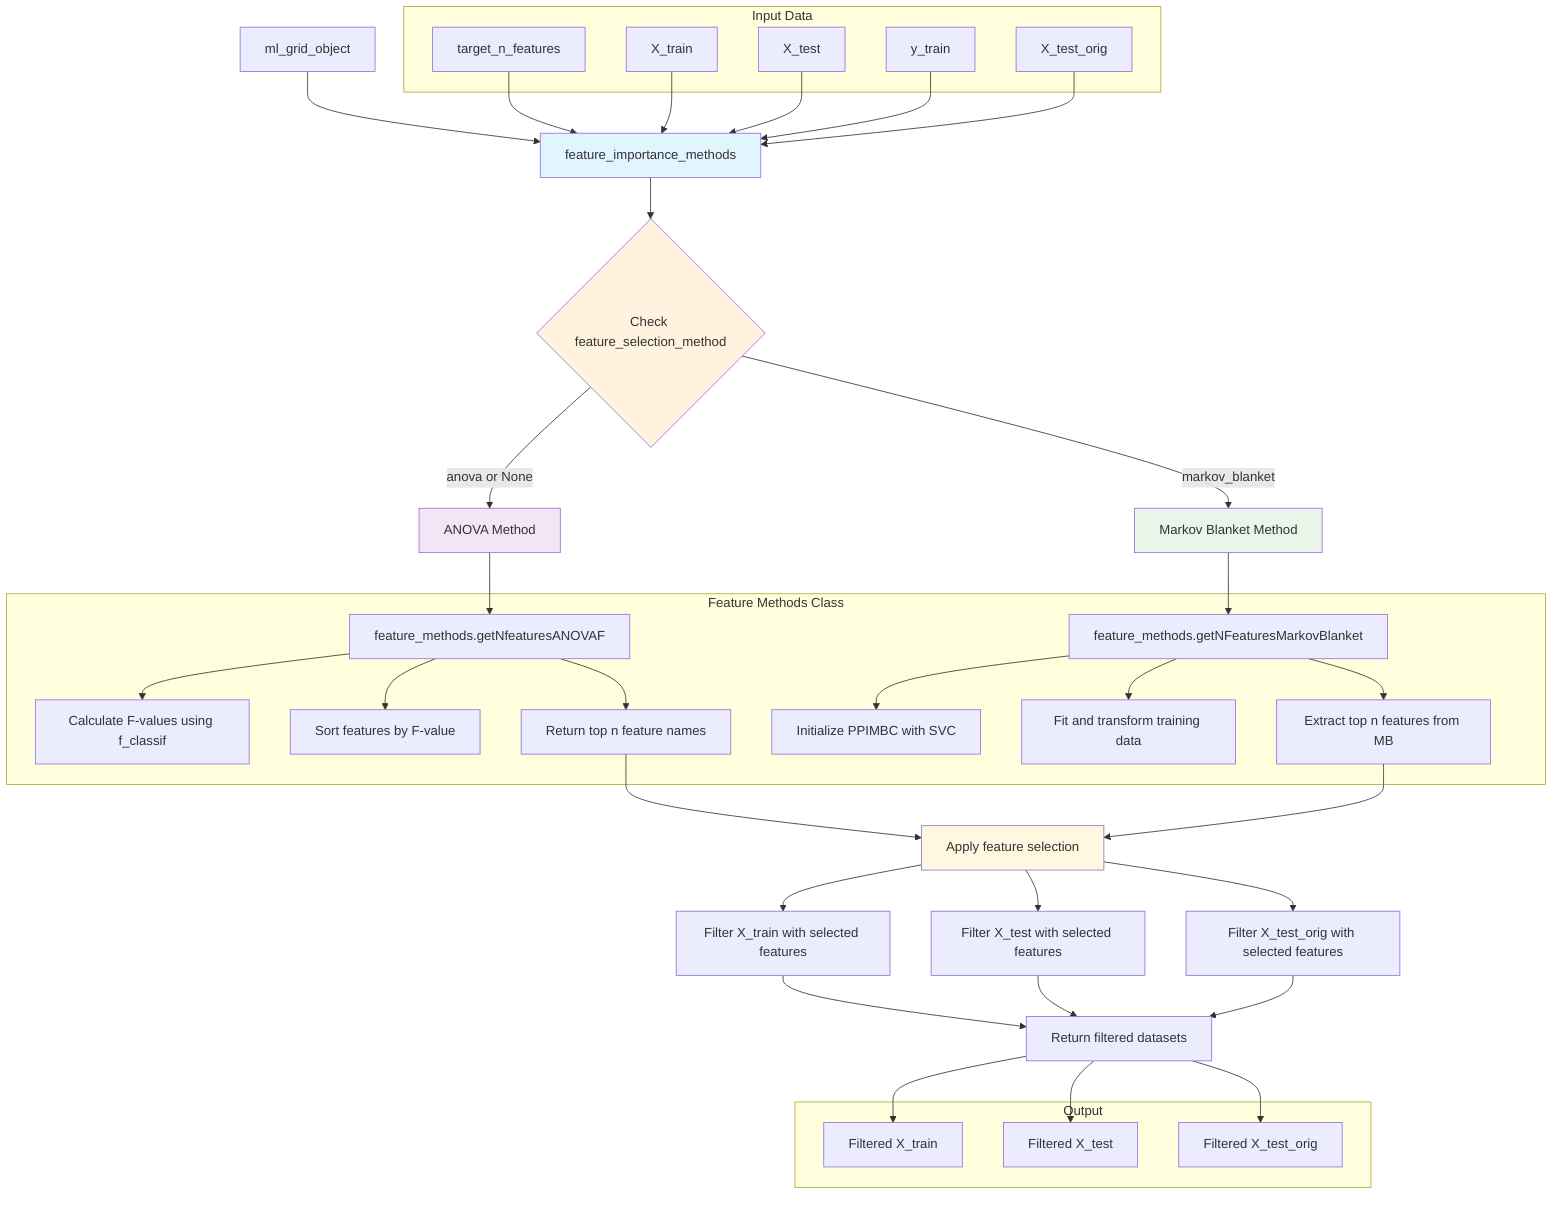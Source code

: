 flowchart TD
    A[ml_grid_object] --> B[feature_importance_methods]
    
    B --> C{Check feature_selection_method}
    
    C -->|"anova or None"| D[ANOVA Method]
    C -->|"markov_blanket"| E[Markov Blanket Method]
    
    D --> F[feature_methods.getNfeaturesANOVAF]
    E --> G[feature_methods.getNFeaturesMarkovBlanket]
    
    F --> H[Calculate F-values using f_classif]
    F --> I[Sort features by F-value]
    F --> J[Return top n feature names]
    
    G --> K[Initialize PPIMBC with SVC]
    G --> L[Fit and transform training data]
    G --> M[Extract top n features from MB]
    
    J --> N[Apply feature selection]
    M --> N
    
    N --> O[Filter X_train with selected features]
    N --> P[Filter X_test with selected features]
    N --> Q[Filter X_test_orig with selected features]
    
    O --> R[Return filtered datasets]
    P --> R
    Q --> R
    
    subgraph "Input Data"
        S[target_n_features]
        T[X_train]
        U[X_test]
        V[y_train]
        W[X_test_orig]
    end
    
    subgraph "Feature Methods Class"
        F
        G
        H
        I
        J
        K
        L
        M
    end
    
    subgraph "Output"
        X[Filtered X_train]
        Y[Filtered X_test]
        Z[Filtered X_test_orig]
    end
    
    S --> B
    T --> B
    U --> B
    V --> B
    W --> B
    
    R --> X
    R --> Y
    R --> Z
    
    style B fill:#e1f5fe
    style C fill:#fff3e0
    style D fill:#f3e5f5
    style E fill:#e8f5e8
    style N fill:#fff8e1